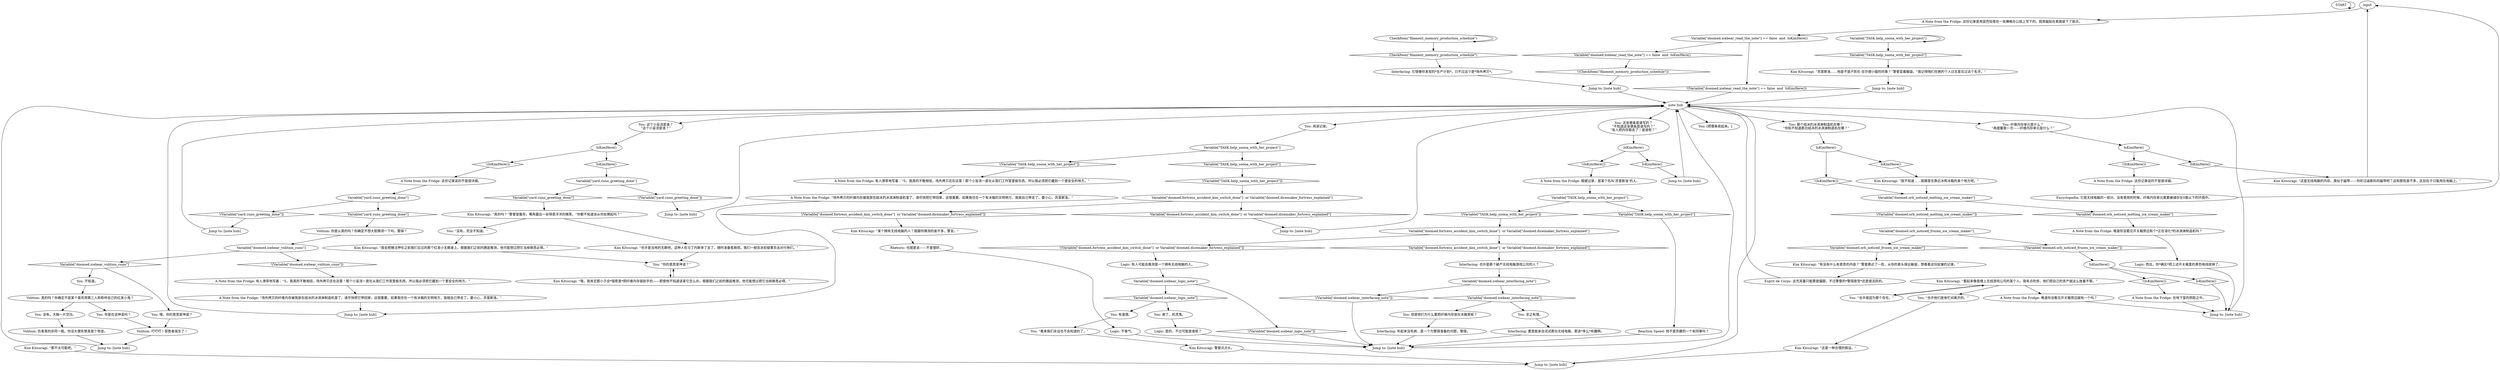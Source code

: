 # INVENTORY / NOTE FROM THE FRIDGE
# Read the note you found from the giant ice bear fridge in the doomed commercial area.
# ==================================================
digraph G {
	  0 [label="START"];
	  1 [label="input"];
	  2 [label="CheckItem(\"filament_memory_production_schedule\")"];
	  3 [label="CheckItem(\"filament_memory_production_schedule\")", shape=diamond];
	  4 [label="!(CheckItem(\"filament_memory_production_schedule\"))", shape=diamond];
	  5 [label="Kim Kitsuragi: “有没有什么有意思的内容？”警督靠近了一些，从你的肩头探出脑袋，想看看这份起皱的记录。”"];
	  6 [label="A Note from the Fridge: 难道你没看见开关箱旁边就有一个吗？"];
	  7 [label="You: “看来我们永远也不会知道的了。”"];
	  8 [label="Logic: 是的，不过可能是谁呢？"];
	  9 [label="Logic: 不客气。"];
	  10 [label="Jump to: [note hub]"];
	  11 [label="Jump to: [note hub]"];
	  12 [label="Variable[\"TASK.help_soona_with_her_project\"]"];
	  13 [label="Variable[\"TASK.help_soona_with_her_project\"]", shape=diamond];
	  14 [label="!(Variable[\"TASK.help_soona_with_her_project\"])", shape=diamond];
	  15 [label="A Note from the Fridge: 有人潦草地写着：“S，我真的不敢相信，场外拷贝还在这里！那个小盲流一直在从我们工作室里偷东西，所以我必须把它藏到一个更安全的地方。”"];
	  16 [label="Jump to: [note hub]"];
	  17 [label="Kim Kitsuragi: “也许是当地的无赖吧。这种人在马丁内斯多了去了，随时准备惹麻烦。我们一般会派初级警员去对付他们。”"];
	  18 [label="You: “你的意思是坤诺？”"];
	  19 [label="Jump to: [note hub]"];
	  20 [label="Kim Kitsuragi: “看起来像是楼上无线游戏公司的某个人。我有点吃惊，他们把自己的资产就这么放着不管。”"];
	  21 [label="Kim Kitsuragi: “那不太可能吧。”"];
	  22 [label="Jump to: [note hub]"];
	  23 [label="Variable[\"yard.cuno_greeting_done\"]"];
	  24 [label="Variable[\"yard.cuno_greeting_done\"]", shape=diamond];
	  25 [label="!(Variable[\"yard.cuno_greeting_done\"])", shape=diamond];
	  26 [label="IsKimHere()"];
	  27 [label="IsKimHere()", shape=diamond];
	  28 [label="!(IsKimHere())", shape=diamond];
	  29 [label="Kim Kitsuragi: “这是一种合理的假设。”"];
	  30 [label="You: [把便条收起来。]"];
	  31 [label="Encyclopedia: 它是无线电脑的一部分。没有使用的时候，纤维内存单元需要被储存在0度以下的环境中。"];
	  32 [label="A Note from the Fridge: 这份记录是用蓝色铅笔在一张横格办公纸上写下的。厨房磁贴在表面留下了斑点。"];
	  33 [label="Volition: 伤害真的非同一般。你没大便失禁真是个奇迹。"];
	  34 [label="Variable[\"doomed.icebear_volition_cuno\"]"];
	  35 [label="Variable[\"doomed.icebear_volition_cuno\"]", shape=diamond];
	  36 [label="!(Variable[\"doomed.icebear_volition_cuno\"])", shape=diamond];
	  37 [label="Jump to: [note hub]"];
	  38 [label="A Note from the Fridge: 根据记录，是某个名叫‘苏里斯洛’的人。"];
	  39 [label="You: 纤维内存单元是什么？\n“再提醒我一次——纤维内存单元是什么？”"];
	  40 [label="Variable[\"doomed.icebear_read_the_note\"] == false  and  IsKimHere()"];
	  41 [label="Variable[\"doomed.icebear_read_the_note\"] == false  and  IsKimHere()", shape=diamond];
	  42 [label="!(Variable[\"doomed.icebear_read_the_note\"] == false  and  IsKimHere())", shape=diamond];
	  43 [label="Volition: 真的吗？你确定不是某个喜欢用第三人称称呼自己的红发小鬼？"];
	  44 [label="Variable[\"doomed.fortress_accident_kim_switch_done\"]  or Variable[\"doomed.dicemaker_fortress_explained\"]"];
	  45 [label="Variable[\"doomed.fortress_accident_kim_switch_done\"]  or Variable[\"doomed.dicemaker_fortress_explained\"]", shape=diamond];
	  46 [label="!(Variable[\"doomed.fortress_accident_kim_switch_done\"]  or Variable[\"doomed.dicemaker_fortress_explained\"])", shape=diamond];
	  47 [label="Logic: 有人可能会推测是一个拥有无线电脑的人。"];
	  48 [label="Interfacing: 它很像你发现的*生产计划*，只不过这个是*场外拷贝*。"];
	  49 [label="IsKimHere()"];
	  50 [label="IsKimHere()", shape=diamond];
	  51 [label="!(IsKimHere())", shape=diamond];
	  52 [label="You: 阅读记录。"];
	  53 [label="You: “也许他们是匆忙间离开的。”"];
	  54 [label="Interfacing: 要是能亲自试试那台无线电脑，那该*多么*有趣啊。"];
	  55 [label="Esprit de Corps: 这充其量只能算是偏题，不过警督的*警探直觉*还是很活跃的。"];
	  56 [label="Kim Kitsuragi: “真的吗？”警督望着你，嘴角露出一丝得意洋洋的微笑。“你都不知道该从何处猜起吗？”"];
	  57 [label="Volition: 你是认真的吗？你确定不想大胆猜测一下吗，警探？"];
	  58 [label="You: 谢了，机灵鬼。"];
	  59 [label="Variable[\"yard.cuno_greeting_done\"]"];
	  60 [label="Variable[\"yard.cuno_greeting_done\"]", shape=diamond];
	  61 [label="!(Variable[\"yard.cuno_greeting_done\"])", shape=diamond];
	  62 [label="Rhetoric: 也就是说——不是很好。"];
	  63 [label="Variable[\"doomed.icebear_logic_note\"]"];
	  64 [label="Variable[\"doomed.icebear_logic_note\"]", shape=diamond];
	  65 [label="!(Variable[\"doomed.icebear_logic_note\"])", shape=diamond];
	  66 [label="A Note from the Fridge: 有人潦草地写着：“S，我真的不敢相信，场外拷贝还在这里！那个小盲流一直在从我们工作室里偷东西，所以我必须把它藏到一个更安全的地方。”"];
	  67 [label="Jump to: [note hub]"];
	  68 [label="IsKimHere()"];
	  69 [label="IsKimHere()", shape=diamond];
	  70 [label="!(IsKimHere())", shape=diamond];
	  71 [label="Kim Kitsuragi: “某个拥有无线电脑的人？我跟你猜测的差不多，警官。”"];
	  72 [label="You: “也许是因为那个存在。”"];
	  73 [label="You: 言之有理。"];
	  74 [label="You: 那个结冰的冰淇淋制造机在哪？\n“你知不知道那台结冰的冰淇淋制造机在哪？”"];
	  75 [label="A Note from the Fridge: 在地下室的阴影之中。"];
	  76 [label="You: 没有。大脑一片空白。"];
	  77 [label="Variable[\"doomed.fortress_accident_kim_switch_done\"]  or Variable[\"doomed.dicemaker_fortress_explained\"]"];
	  78 [label="Variable[\"doomed.fortress_accident_kim_switch_done\"]  or Variable[\"doomed.dicemaker_fortress_explained\"]", shape=diamond];
	  79 [label="!(Variable[\"doomed.fortress_accident_kim_switch_done\"]  or Variable[\"doomed.dicemaker_fortress_explained\"])", shape=diamond];
	  80 [label="Variable[\"doomed.orb_noticed_melting_ice_cream_maker\"]"];
	  81 [label="Variable[\"doomed.orb_noticed_melting_ice_cream_maker\"]", shape=diamond];
	  82 [label="!(Variable[\"doomed.orb_noticed_melting_ice_cream_maker\"])", shape=diamond];
	  83 [label="Jump to: [note hub]"];
	  84 [label="Logic: 而且，你*确实*把上述开关箱里的黑色电线拔掉了。"];
	  85 [label="Kim Kitsuragi: “这是无线电脑的内存。类似于磁带——你听过迪斯科的磁带吧？这和那些差不多，区别在于只能用在电脑上。”"];
	  86 [label="You: “没有，完全不知道。”"];
	  87 [label="You: 这张便条是谁写的？\n“不知道这张便条是谁写的？”\n“有人把内存取走了！是谁呢？”"];
	  88 [label="Variable[\"TASK.help_soona_with_her_project\"]"];
	  89 [label="Variable[\"TASK.help_soona_with_her_project\"]", shape=diamond];
	  90 [label="!(Variable[\"TASK.help_soona_with_her_project\"])", shape=diamond];
	  91 [label="A Note from the Fridge: 这份记录说的不是很详细。"];
	  92 [label="Variable[\"doomed.orb_noticed_frozen_ice_cream_maker\"]"];
	  93 [label="Variable[\"doomed.orb_noticed_frozen_ice_cream_maker\"]", shape=diamond];
	  94 [label="!(Variable[\"doomed.orb_noticed_frozen_ice_cream_maker\"])", shape=diamond];
	  95 [label="A Note from the Fridge: 这份记录说的不是很详细。"];
	  96 [label="Jump to: [note hub]"];
	  97 [label="Kim Kitsuragi: “苏里斯洛……他是不是卢凯伦-吉尔德小姐的同事？”警督歪着脑袋。“我记得咱们在她的个人日志里见过这个名字。”"];
	  98 [label="Variable[\"TASK.help_soona_with_her_project\"]"];
	  99 [label="Variable[\"TASK.help_soona_with_her_project\"]", shape=diamond];
	  100 [label="!(Variable[\"TASK.help_soona_with_her_project\"])", shape=diamond];
	  101 [label="Reaction Speed: 他不是苏娜的一个前同事吗？"];
	  102 [label="You: 这个小盲流是谁？\n“这个小盲流是谁？”"];
	  103 [label="A Note from the Fridge: “场外拷贝的纤维内存被我放在结冰的冰淇淋制造机里了。请尽快把它带回家，这很重要。如果我住在一个有冰箱的文明地方，我就自己带走了。要小心，苏里斯洛。”"];
	  104 [label="IsKimHere()"];
	  105 [label="IsKimHere()", shape=diamond];
	  106 [label="!(IsKimHere())", shape=diamond];
	  107 [label="IsKimHere()"];
	  108 [label="IsKimHere()", shape=diamond];
	  109 [label="!(IsKimHere())", shape=diamond];
	  110 [label="Kim Kitsuragi: 警督点点头。"];
	  111 [label="You: 但是他们为什么要把纤维内存放在冰箱里呢？"];
	  112 [label="Kim Kitsuragi: “我不知道……我猜是在靠近冰熊冰箱的某个地方吧。”"];
	  113 [label="A Note from the Fridge: 难道你没看见开关箱旁边有个*正在溶化*的冰淇淋制造机吗？"];
	  114 [label="note hub"];
	  115 [label="Kim Kitsuragi: “哦，我肯定那小子会*很愿意*把纤维内存搞到手的——即使他不知道该拿它怎么办。根据我们之前的邂逅推测，他可能想过把它当掉换思必得。”"];
	  116 [label="You: 哦，你的意思是坤诺？"];
	  117 [label="You: 有道理。"];
	  118 [label="Jump to: [note hub]"];
	  119 [label="A Note from the Fridge: “场外拷贝的纤维内存被我放在结冰的冰淇淋制造机里了。请尽快把它带回家，这很重要。如果我住在一个有冰箱的文明地方，我就自己带走了。要小心，苏里斯洛。”"];
	  120 [label="Jump to: [note hub]"];
	  121 [label="You: 你是在说坤诺吗？"];
	  122 [label="Volition: 叮叮叮！获胜者诞生了！"];
	  123 [label="Kim Kitsuragi: “我会把赌注押在之前我们见过的那个红发小无赖身上。根据我们之前的邂逅推测，他可能想过把它当掉换思必得。”"];
	  124 [label="You: 不知道。"];
	  125 [label="Interfacing: 也许是那个破产无线电脑游戏公司的人？"];
	  126 [label="Variable[\"doomed.icebear_interfacing_note\"]"];
	  127 [label="Variable[\"doomed.icebear_interfacing_note\"]", shape=diamond];
	  128 [label="!(Variable[\"doomed.icebear_interfacing_note\"])", shape=diamond];
	  129 [label="Interfacing: 听起来没毛病，是一个为警探准备的问题，警探。"];
	  0 -> 0
	  1 -> 32
	  2 -> 2
	  2 -> 3
	  3 -> 48
	  4 -> 83
	  5 -> 55
	  6 -> 22
	  7 -> 110
	  8 -> 10
	  9 -> 10
	  10 -> 114
	  11 -> 114
	  12 -> 12
	  12 -> 13
	  13 -> 97
	  14 -> 44
	  15 -> 103
	  16 -> 114
	  17 -> 18
	  18 -> 115
	  19 -> 114
	  20 -> 72
	  20 -> 53
	  20 -> 6
	  21 -> 118
	  22 -> 114
	  23 -> 24
	  23 -> 25
	  24 -> 56
	  25 -> 16
	  26 -> 27
	  26 -> 28
	  27 -> 23
	  28 -> 95
	  29 -> 118
	  31 -> 1
	  32 -> 40
	  33 -> 37
	  34 -> 35
	  34 -> 36
	  35 -> 124
	  35 -> 116
	  36 -> 15
	  37 -> 114
	  38 -> 98
	  39 -> 49
	  40 -> 41
	  40 -> 42
	  41 -> 4
	  42 -> 114
	  43 -> 121
	  43 -> 76
	  44 -> 45
	  44 -> 46
	  45 -> 19
	  46 -> 71
	  47 -> 63
	  48 -> 83
	  49 -> 50
	  49 -> 51
	  50 -> 85
	  51 -> 91
	  52 -> 88
	  53 -> 29
	  54 -> 10
	  55 -> 114
	  56 -> 17
	  56 -> 86
	  57 -> 34
	  58 -> 8
	  59 -> 60
	  59 -> 61
	  60 -> 57
	  61 -> 96
	  62 -> 9
	  63 -> 64
	  63 -> 65
	  64 -> 58
	  64 -> 117
	  65 -> 10
	  66 -> 119
	  67 -> 114
	  68 -> 69
	  68 -> 70
	  69 -> 22
	  70 -> 75
	  71 -> 62
	  72 -> 20
	  73 -> 54
	  74 -> 104
	  75 -> 22
	  76 -> 33
	  77 -> 78
	  77 -> 79
	  78 -> 125
	  79 -> 47
	  80 -> 81
	  80 -> 82
	  81 -> 113
	  82 -> 92
	  83 -> 114
	  84 -> 22
	  85 -> 1
	  86 -> 123
	  87 -> 107
	  88 -> 89
	  88 -> 90
	  89 -> 14
	  90 -> 66
	  91 -> 31
	  92 -> 93
	  92 -> 94
	  93 -> 5
	  94 -> 68
	  95 -> 59
	  96 -> 114
	  97 -> 67
	  98 -> 99
	  98 -> 100
	  99 -> 101
	  100 -> 77
	  101 -> 10
	  102 -> 26
	  103 -> 120
	  104 -> 105
	  104 -> 106
	  105 -> 112
	  106 -> 80
	  107 -> 108
	  107 -> 109
	  108 -> 11
	  109 -> 38
	  110 -> 118
	  111 -> 129
	  112 -> 80
	  113 -> 84
	  114 -> 102
	  114 -> 39
	  114 -> 74
	  114 -> 52
	  114 -> 87
	  114 -> 30
	  115 -> 18
	  116 -> 122
	  117 -> 7
	  118 -> 114
	  119 -> 120
	  120 -> 114
	  121 -> 122
	  122 -> 37
	  123 -> 18
	  124 -> 43
	  125 -> 126
	  126 -> 128
	  126 -> 127
	  127 -> 73
	  127 -> 111
	  128 -> 10
	  129 -> 10
}

